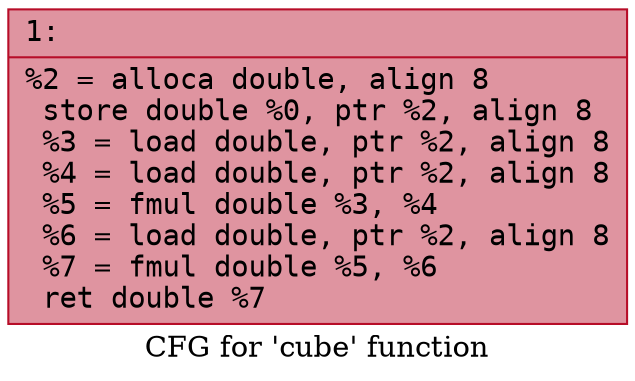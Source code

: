 digraph "CFG for 'cube' function" {
	label="CFG for 'cube' function";

	Node0x600003ada260 [shape=record,color="#b70d28ff", style=filled, fillcolor="#b70d2870" fontname="Courier",label="{1:\l|  %2 = alloca double, align 8\l  store double %0, ptr %2, align 8\l  %3 = load double, ptr %2, align 8\l  %4 = load double, ptr %2, align 8\l  %5 = fmul double %3, %4\l  %6 = load double, ptr %2, align 8\l  %7 = fmul double %5, %6\l  ret double %7\l}"];
}
